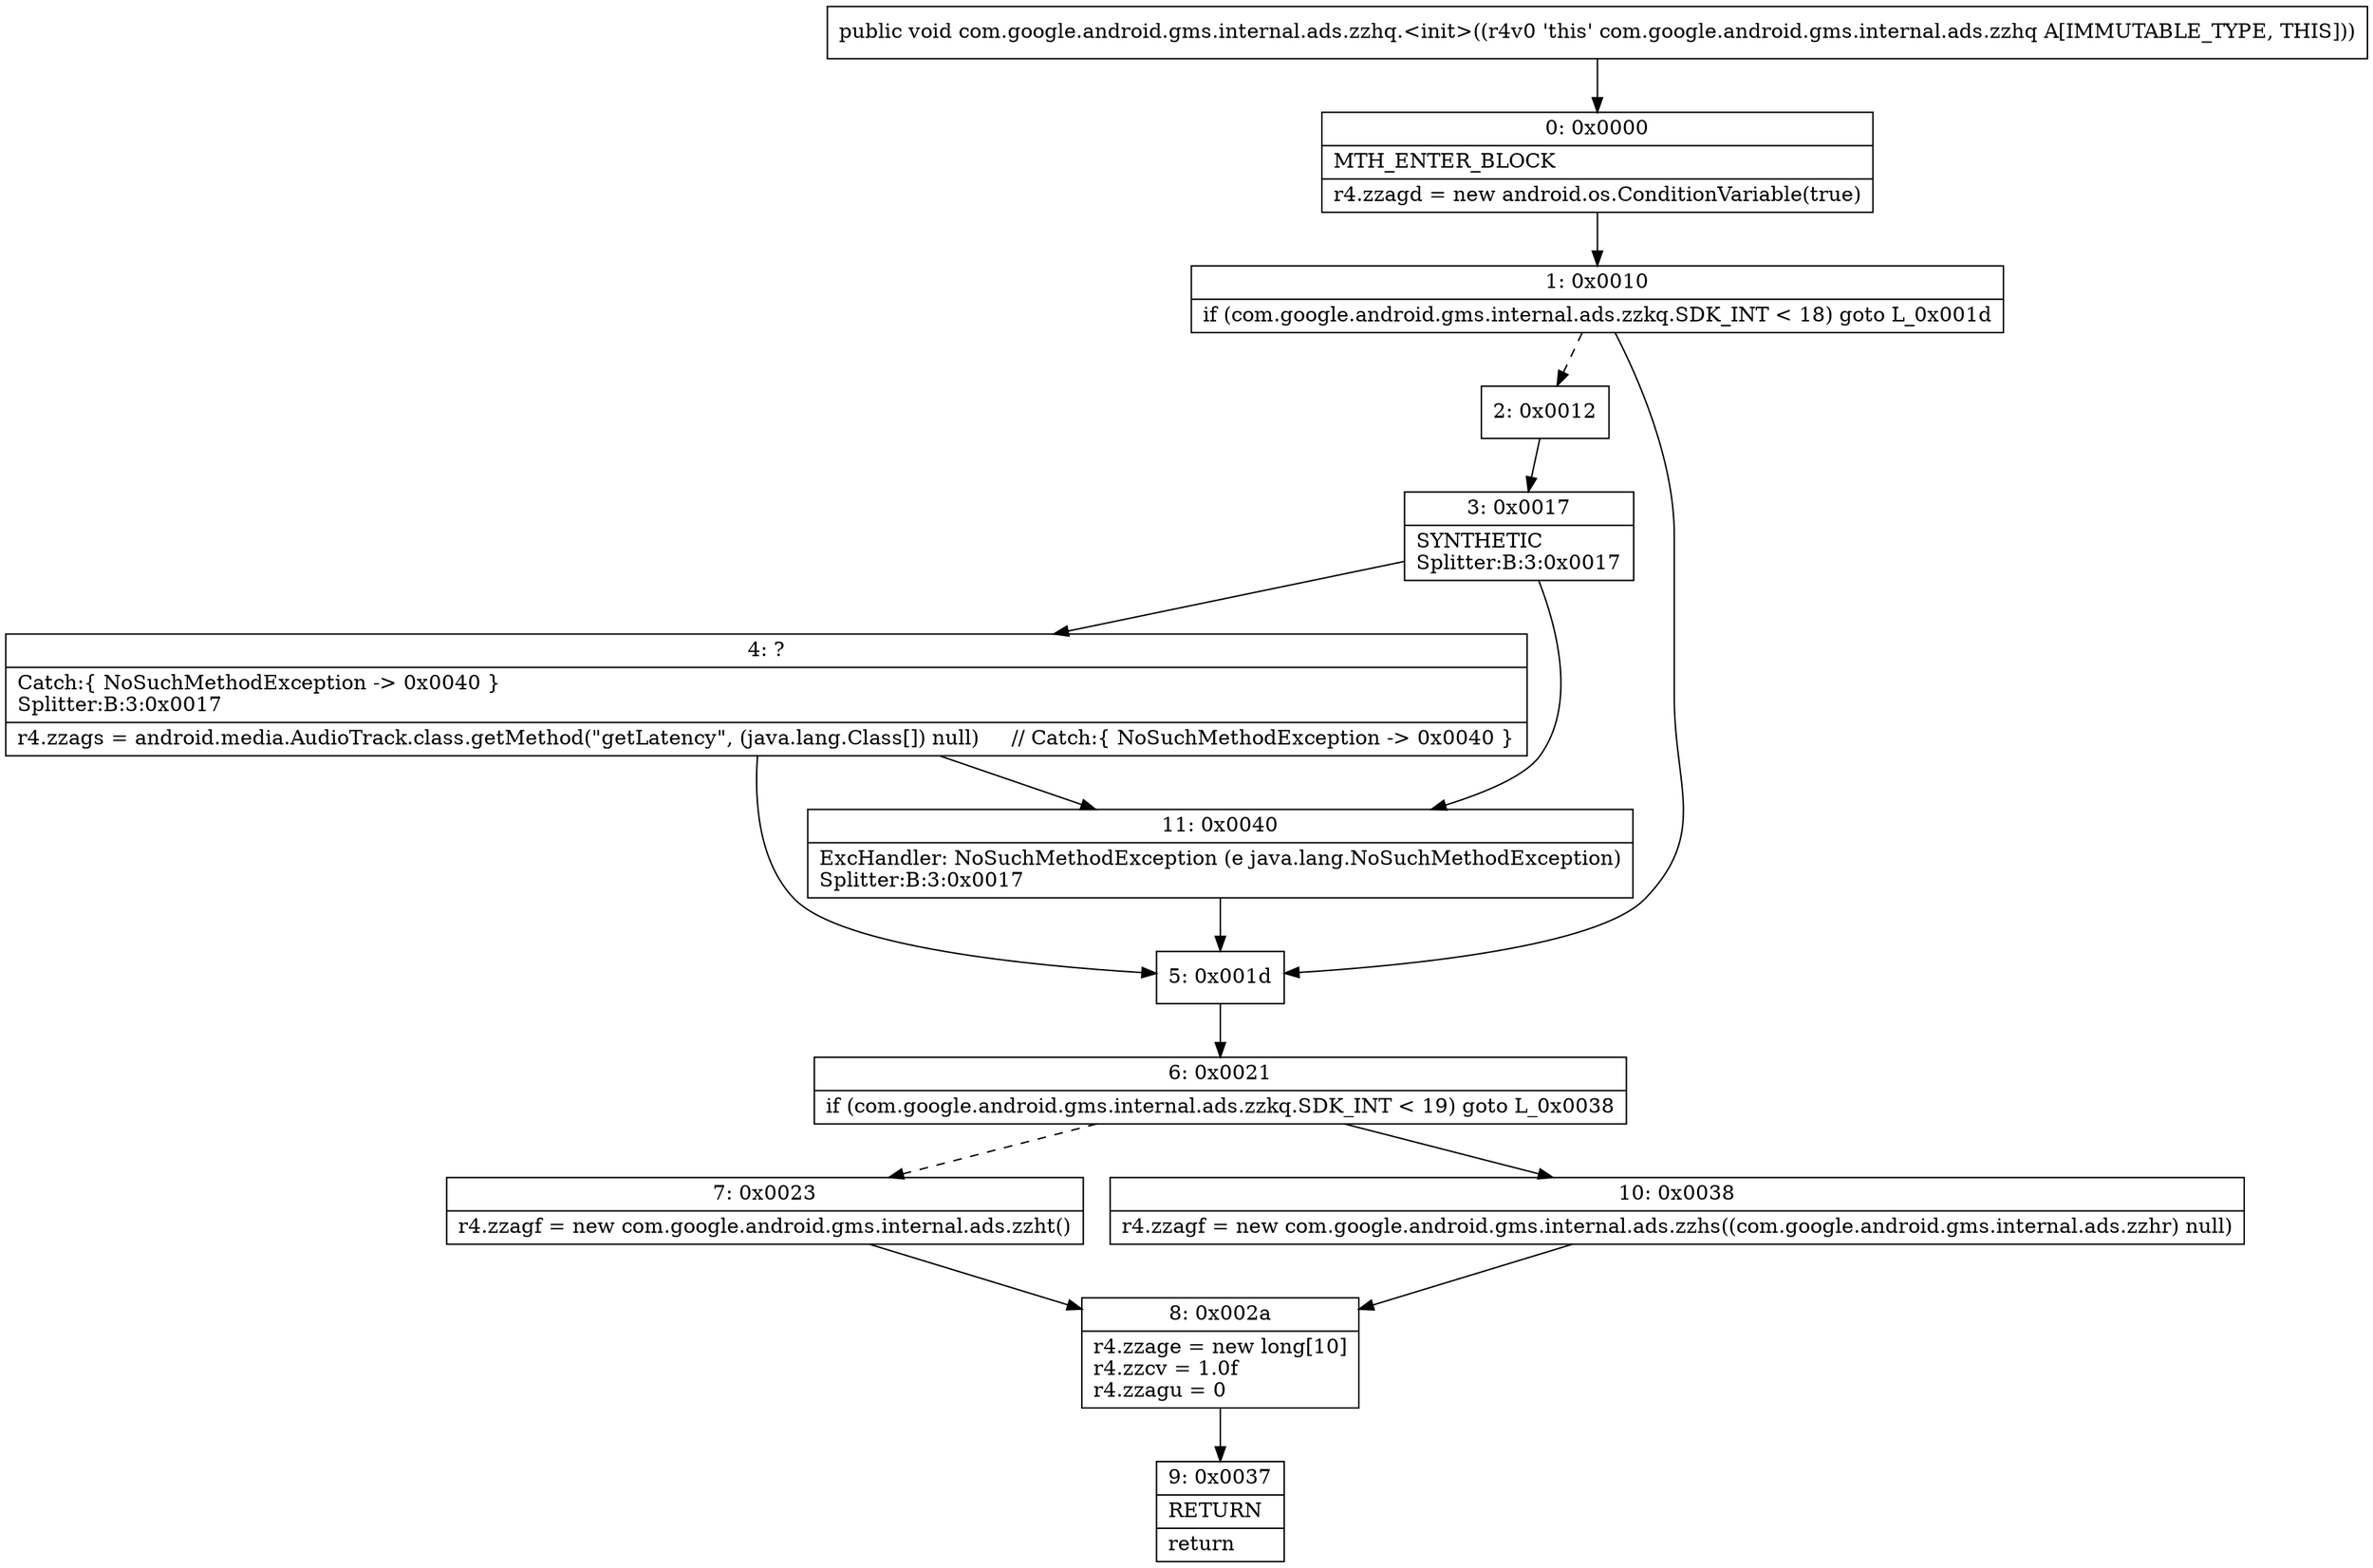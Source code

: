 digraph "CFG forcom.google.android.gms.internal.ads.zzhq.\<init\>()V" {
Node_0 [shape=record,label="{0\:\ 0x0000|MTH_ENTER_BLOCK\l|r4.zzagd = new android.os.ConditionVariable(true)\l}"];
Node_1 [shape=record,label="{1\:\ 0x0010|if (com.google.android.gms.internal.ads.zzkq.SDK_INT \< 18) goto L_0x001d\l}"];
Node_2 [shape=record,label="{2\:\ 0x0012}"];
Node_3 [shape=record,label="{3\:\ 0x0017|SYNTHETIC\lSplitter:B:3:0x0017\l}"];
Node_4 [shape=record,label="{4\:\ ?|Catch:\{ NoSuchMethodException \-\> 0x0040 \}\lSplitter:B:3:0x0017\l|r4.zzags = android.media.AudioTrack.class.getMethod(\"getLatency\", (java.lang.Class[]) null)     \/\/ Catch:\{ NoSuchMethodException \-\> 0x0040 \}\l}"];
Node_5 [shape=record,label="{5\:\ 0x001d}"];
Node_6 [shape=record,label="{6\:\ 0x0021|if (com.google.android.gms.internal.ads.zzkq.SDK_INT \< 19) goto L_0x0038\l}"];
Node_7 [shape=record,label="{7\:\ 0x0023|r4.zzagf = new com.google.android.gms.internal.ads.zzht()\l}"];
Node_8 [shape=record,label="{8\:\ 0x002a|r4.zzage = new long[10]\lr4.zzcv = 1.0f\lr4.zzagu = 0\l}"];
Node_9 [shape=record,label="{9\:\ 0x0037|RETURN\l|return\l}"];
Node_10 [shape=record,label="{10\:\ 0x0038|r4.zzagf = new com.google.android.gms.internal.ads.zzhs((com.google.android.gms.internal.ads.zzhr) null)\l}"];
Node_11 [shape=record,label="{11\:\ 0x0040|ExcHandler: NoSuchMethodException (e java.lang.NoSuchMethodException)\lSplitter:B:3:0x0017\l}"];
MethodNode[shape=record,label="{public void com.google.android.gms.internal.ads.zzhq.\<init\>((r4v0 'this' com.google.android.gms.internal.ads.zzhq A[IMMUTABLE_TYPE, THIS])) }"];
MethodNode -> Node_0;
Node_0 -> Node_1;
Node_1 -> Node_2[style=dashed];
Node_1 -> Node_5;
Node_2 -> Node_3;
Node_3 -> Node_4;
Node_3 -> Node_11;
Node_4 -> Node_5;
Node_4 -> Node_11;
Node_5 -> Node_6;
Node_6 -> Node_7[style=dashed];
Node_6 -> Node_10;
Node_7 -> Node_8;
Node_8 -> Node_9;
Node_10 -> Node_8;
Node_11 -> Node_5;
}


